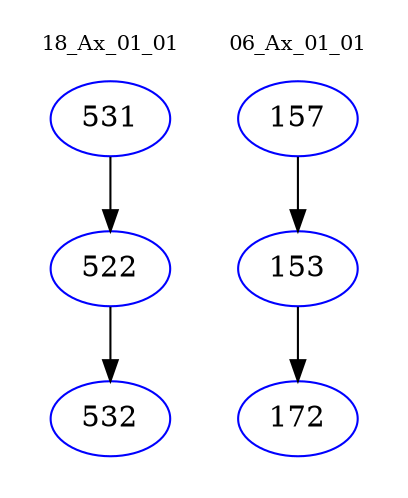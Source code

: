 digraph{
subgraph cluster_0 {
color = white
label = "18_Ax_01_01";
fontsize=10;
T0_531 [label="531", color="blue"]
T0_531 -> T0_522 [color="black"]
T0_522 [label="522", color="blue"]
T0_522 -> T0_532 [color="black"]
T0_532 [label="532", color="blue"]
}
subgraph cluster_1 {
color = white
label = "06_Ax_01_01";
fontsize=10;
T1_157 [label="157", color="blue"]
T1_157 -> T1_153 [color="black"]
T1_153 [label="153", color="blue"]
T1_153 -> T1_172 [color="black"]
T1_172 [label="172", color="blue"]
}
}
